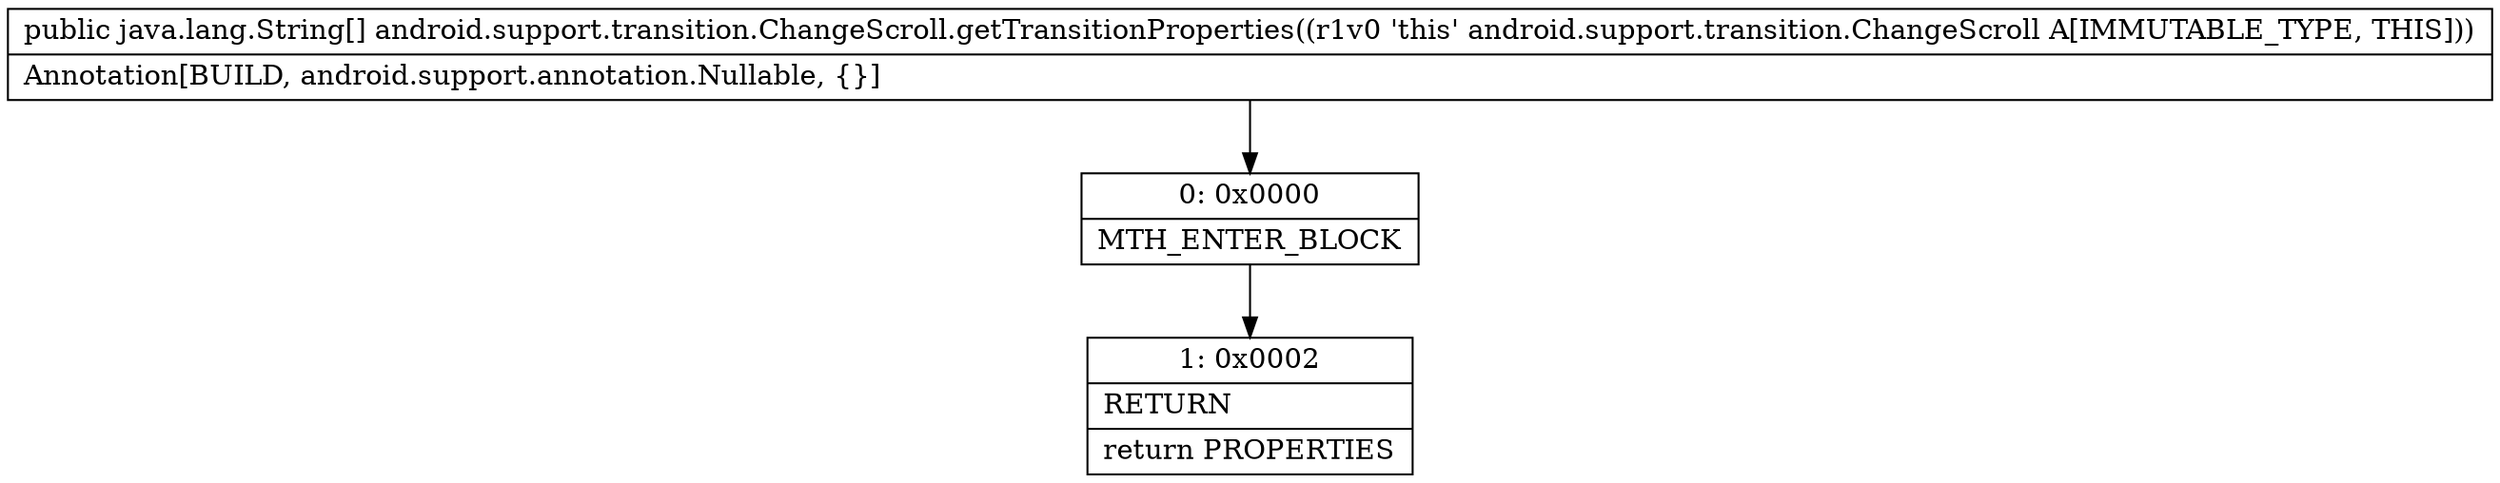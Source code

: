 digraph "CFG forandroid.support.transition.ChangeScroll.getTransitionProperties()[Ljava\/lang\/String;" {
Node_0 [shape=record,label="{0\:\ 0x0000|MTH_ENTER_BLOCK\l}"];
Node_1 [shape=record,label="{1\:\ 0x0002|RETURN\l|return PROPERTIES\l}"];
MethodNode[shape=record,label="{public java.lang.String[] android.support.transition.ChangeScroll.getTransitionProperties((r1v0 'this' android.support.transition.ChangeScroll A[IMMUTABLE_TYPE, THIS]))  | Annotation[BUILD, android.support.annotation.Nullable, \{\}]\l}"];
MethodNode -> Node_0;
Node_0 -> Node_1;
}

